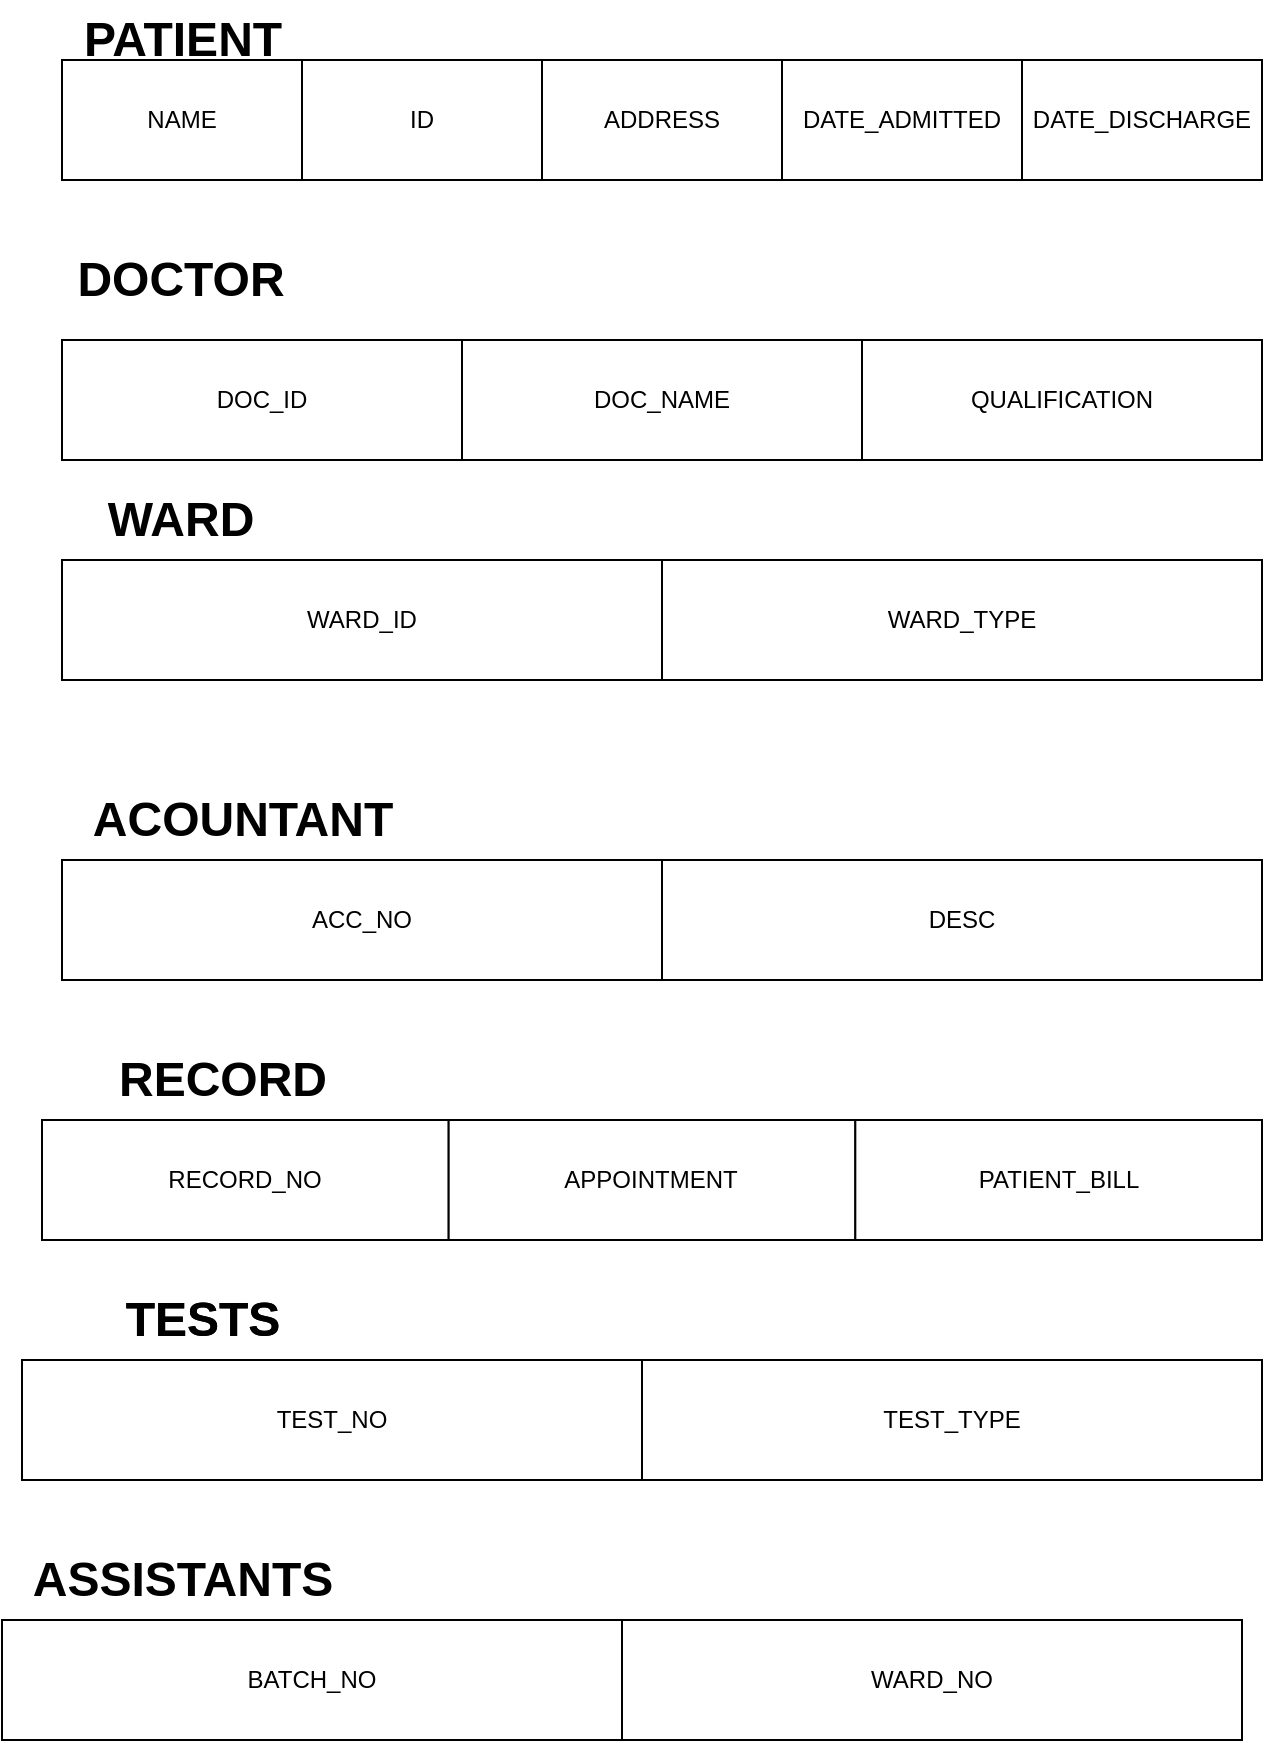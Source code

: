 <mxfile version="20.8.10" type="github"><diagram name="Page-1" id="AvuTZ2LysB4CJ1qrYQsH"><mxGraphModel dx="1120" dy="387" grid="1" gridSize="10" guides="1" tooltips="1" connect="1" arrows="1" fold="1" page="1" pageScale="1" pageWidth="850" pageHeight="1100" math="0" shadow="0"><root><mxCell id="0"/><mxCell id="1" parent="0"/><mxCell id="zna02HgkzmQcl8DzhKu5-1" value="TESTS" style="text;strokeColor=none;fillColor=none;html=1;fontSize=24;fontStyle=1;verticalAlign=middle;align=center;" parent="1" vertex="1"><mxGeometry x="50" y="680" width="180" height="40" as="geometry"/></mxCell><mxCell id="zna02HgkzmQcl8DzhKu5-2" value="" style="group" parent="1" vertex="1" connectable="0"><mxGeometry x="50" y="720" width="620" height="60" as="geometry"/></mxCell><mxCell id="zna02HgkzmQcl8DzhKu5-3" value="TEST_NO" style="rounded=0;whiteSpace=wrap;html=1;container=0;" parent="zna02HgkzmQcl8DzhKu5-2" vertex="1"><mxGeometry width="310.0" height="60" as="geometry"/></mxCell><mxCell id="zna02HgkzmQcl8DzhKu5-4" value="TEST_TYPE" style="rounded=0;whiteSpace=wrap;html=1;container=0;" parent="zna02HgkzmQcl8DzhKu5-2" vertex="1"><mxGeometry x="310" width="310.0" height="60" as="geometry"/></mxCell><mxCell id="zna02HgkzmQcl8DzhKu5-5" value="PATIENT" style="text;strokeColor=none;fillColor=none;html=1;fontSize=24;fontStyle=1;verticalAlign=middle;align=center;" parent="1" vertex="1"><mxGeometry x="80" y="40" width="100" height="40" as="geometry"/></mxCell><mxCell id="zna02HgkzmQcl8DzhKu5-6" value="DOCTOR" style="text;strokeColor=none;fillColor=none;html=1;fontSize=24;fontStyle=1;verticalAlign=middle;align=center;" parent="1" vertex="1"><mxGeometry x="79" y="160" width="100" height="40" as="geometry"/></mxCell><mxCell id="zna02HgkzmQcl8DzhKu5-7" value="WARD" style="text;strokeColor=none;fillColor=none;html=1;fontSize=24;fontStyle=1;verticalAlign=middle;align=center;" parent="1" vertex="1"><mxGeometry x="79" y="280" width="100" height="40" as="geometry"/></mxCell><mxCell id="zna02HgkzmQcl8DzhKu5-8" value="ACOUNTANT" style="text;strokeColor=none;fillColor=none;html=1;fontSize=24;fontStyle=1;verticalAlign=middle;align=center;" parent="1" vertex="1"><mxGeometry x="70" y="430" width="180" height="40" as="geometry"/></mxCell><mxCell id="zna02HgkzmQcl8DzhKu5-9" value="" style="group" parent="1" vertex="1" connectable="0"><mxGeometry x="70" y="70" width="600" height="60" as="geometry"/></mxCell><mxCell id="zna02HgkzmQcl8DzhKu5-10" value="NAME" style="rounded=0;whiteSpace=wrap;html=1;" parent="zna02HgkzmQcl8DzhKu5-9" vertex="1"><mxGeometry width="120" height="60" as="geometry"/></mxCell><mxCell id="zna02HgkzmQcl8DzhKu5-11" value="ID" style="rounded=0;whiteSpace=wrap;html=1;" parent="zna02HgkzmQcl8DzhKu5-9" vertex="1"><mxGeometry x="120" width="120" height="60" as="geometry"/></mxCell><mxCell id="zna02HgkzmQcl8DzhKu5-12" value="ADDRESS" style="rounded=0;whiteSpace=wrap;html=1;" parent="zna02HgkzmQcl8DzhKu5-9" vertex="1"><mxGeometry x="240" width="120" height="60" as="geometry"/></mxCell><mxCell id="zna02HgkzmQcl8DzhKu5-13" value="DATE_ADMITTED" style="rounded=0;whiteSpace=wrap;html=1;" parent="zna02HgkzmQcl8DzhKu5-9" vertex="1"><mxGeometry x="360" width="120" height="60" as="geometry"/></mxCell><mxCell id="zna02HgkzmQcl8DzhKu5-14" value="DATE_DISCHARGE" style="rounded=0;whiteSpace=wrap;html=1;" parent="zna02HgkzmQcl8DzhKu5-9" vertex="1"><mxGeometry x="480" width="120" height="60" as="geometry"/></mxCell><mxCell id="zna02HgkzmQcl8DzhKu5-15" value="" style="group" parent="1" vertex="1" connectable="0"><mxGeometry x="70" y="210" width="600" height="60" as="geometry"/></mxCell><mxCell id="zna02HgkzmQcl8DzhKu5-16" value="DOC_ID" style="rounded=0;whiteSpace=wrap;html=1;" parent="zna02HgkzmQcl8DzhKu5-15" vertex="1"><mxGeometry width="200" height="60" as="geometry"/></mxCell><mxCell id="zna02HgkzmQcl8DzhKu5-17" value="DOC_NAME" style="rounded=0;whiteSpace=wrap;html=1;" parent="zna02HgkzmQcl8DzhKu5-15" vertex="1"><mxGeometry x="200" width="200" height="60" as="geometry"/></mxCell><mxCell id="zna02HgkzmQcl8DzhKu5-18" value="QUALIFICATION" style="rounded=0;whiteSpace=wrap;html=1;" parent="zna02HgkzmQcl8DzhKu5-15" vertex="1"><mxGeometry x="400" width="200" height="60" as="geometry"/></mxCell><mxCell id="zna02HgkzmQcl8DzhKu5-19" value="" style="group" parent="1" vertex="1" connectable="0"><mxGeometry x="70" y="320" width="600" height="60" as="geometry"/></mxCell><mxCell id="zna02HgkzmQcl8DzhKu5-20" value="WARD_ID" style="rounded=0;whiteSpace=wrap;html=1;" parent="zna02HgkzmQcl8DzhKu5-19" vertex="1"><mxGeometry width="300" height="60" as="geometry"/></mxCell><mxCell id="zna02HgkzmQcl8DzhKu5-21" value="WARD_TYPE" style="rounded=0;whiteSpace=wrap;html=1;" parent="zna02HgkzmQcl8DzhKu5-19" vertex="1"><mxGeometry x="300" width="300" height="60" as="geometry"/></mxCell><mxCell id="zna02HgkzmQcl8DzhKu5-22" value="" style="group" parent="1" vertex="1" connectable="0"><mxGeometry x="70" y="470" width="600" height="60" as="geometry"/></mxCell><mxCell id="zna02HgkzmQcl8DzhKu5-23" value="ACC_NO" style="rounded=0;whiteSpace=wrap;html=1;" parent="zna02HgkzmQcl8DzhKu5-22" vertex="1"><mxGeometry width="300" height="60" as="geometry"/></mxCell><mxCell id="zna02HgkzmQcl8DzhKu5-24" value="DESC" style="rounded=0;whiteSpace=wrap;html=1;" parent="zna02HgkzmQcl8DzhKu5-22" vertex="1"><mxGeometry x="300" width="300" height="60" as="geometry"/></mxCell><mxCell id="zna02HgkzmQcl8DzhKu5-25" value="RECORD" style="text;strokeColor=none;fillColor=none;html=1;fontSize=24;fontStyle=1;verticalAlign=middle;align=center;" parent="1" vertex="1"><mxGeometry x="60" y="560" width="180" height="40" as="geometry"/></mxCell><mxCell id="zna02HgkzmQcl8DzhKu5-26" value="" style="group" parent="1" vertex="1" connectable="0"><mxGeometry x="60" y="600" width="610" height="60" as="geometry"/></mxCell><mxCell id="zna02HgkzmQcl8DzhKu5-27" value="RECORD_NO" style="rounded=0;whiteSpace=wrap;html=1;container=0;" parent="zna02HgkzmQcl8DzhKu5-26" vertex="1"><mxGeometry width="203.333" height="60" as="geometry"/></mxCell><mxCell id="zna02HgkzmQcl8DzhKu5-28" value="APPOINTMENT" style="rounded=0;whiteSpace=wrap;html=1;container=0;" parent="zna02HgkzmQcl8DzhKu5-26" vertex="1"><mxGeometry x="203.333" width="203.333" height="60" as="geometry"/></mxCell><mxCell id="zna02HgkzmQcl8DzhKu5-29" value="PATIENT_BILL" style="rounded=0;whiteSpace=wrap;html=1;container=0;" parent="zna02HgkzmQcl8DzhKu5-26" vertex="1"><mxGeometry x="406.667" width="203.333" height="60" as="geometry"/></mxCell><mxCell id="zna02HgkzmQcl8DzhKu5-30" value="TESTS" style="text;strokeColor=none;fillColor=none;html=1;fontSize=24;fontStyle=1;verticalAlign=middle;align=center;" parent="1" vertex="1"><mxGeometry x="50" y="680" width="180" height="40" as="geometry"/></mxCell><mxCell id="zna02HgkzmQcl8DzhKu5-31" value="" style="group" parent="1" vertex="1" connectable="0"><mxGeometry x="50" y="720" width="620" height="60" as="geometry"/></mxCell><mxCell id="zna02HgkzmQcl8DzhKu5-32" value="TEST_NO" style="rounded=0;whiteSpace=wrap;html=1;container=0;" parent="zna02HgkzmQcl8DzhKu5-31" vertex="1"><mxGeometry width="310.0" height="60" as="geometry"/></mxCell><mxCell id="zna02HgkzmQcl8DzhKu5-33" value="TEST_TYPE" style="rounded=0;whiteSpace=wrap;html=1;container=0;" parent="zna02HgkzmQcl8DzhKu5-31" vertex="1"><mxGeometry x="310" width="310.0" height="60" as="geometry"/></mxCell><mxCell id="zna02HgkzmQcl8DzhKu5-34" value="ASSISTANTS" style="text;strokeColor=none;fillColor=none;html=1;fontSize=24;fontStyle=1;verticalAlign=middle;align=center;" parent="1" vertex="1"><mxGeometry x="40" y="810" width="180" height="40" as="geometry"/></mxCell><mxCell id="zna02HgkzmQcl8DzhKu5-35" value="" style="group" parent="1" vertex="1" connectable="0"><mxGeometry x="40" y="850" width="620" height="60" as="geometry"/></mxCell><mxCell id="zna02HgkzmQcl8DzhKu5-36" value="BATCH_NO" style="rounded=0;whiteSpace=wrap;html=1;container=0;" parent="zna02HgkzmQcl8DzhKu5-35" vertex="1"><mxGeometry width="310.0" height="60" as="geometry"/></mxCell><mxCell id="zna02HgkzmQcl8DzhKu5-37" value="WARD_NO" style="rounded=0;whiteSpace=wrap;html=1;container=0;" parent="zna02HgkzmQcl8DzhKu5-35" vertex="1"><mxGeometry x="310" width="310.0" height="60" as="geometry"/></mxCell></root></mxGraphModel></diagram></mxfile>